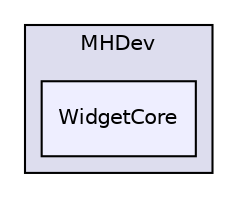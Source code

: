 digraph "MHDev/WidgetCore" {
  compound=true
  node [ fontsize="10", fontname="Helvetica"];
  edge [ labelfontsize="10", labelfontname="Helvetica"];
  subgraph clusterdir_bdf5070418a9ab2756bc893e4fdf8291 {
    graph [ bgcolor="#ddddee", pencolor="black", label="MHDev" fontname="Helvetica", fontsize="10", URL="dir_bdf5070418a9ab2756bc893e4fdf8291.html"]
  dir_805ed0ca8dca5ba9802ffa601b12e79d [shape=box, label="WidgetCore", style="filled", fillcolor="#eeeeff", pencolor="black", URL="dir_805ed0ca8dca5ba9802ffa601b12e79d.html"];
  }
}
